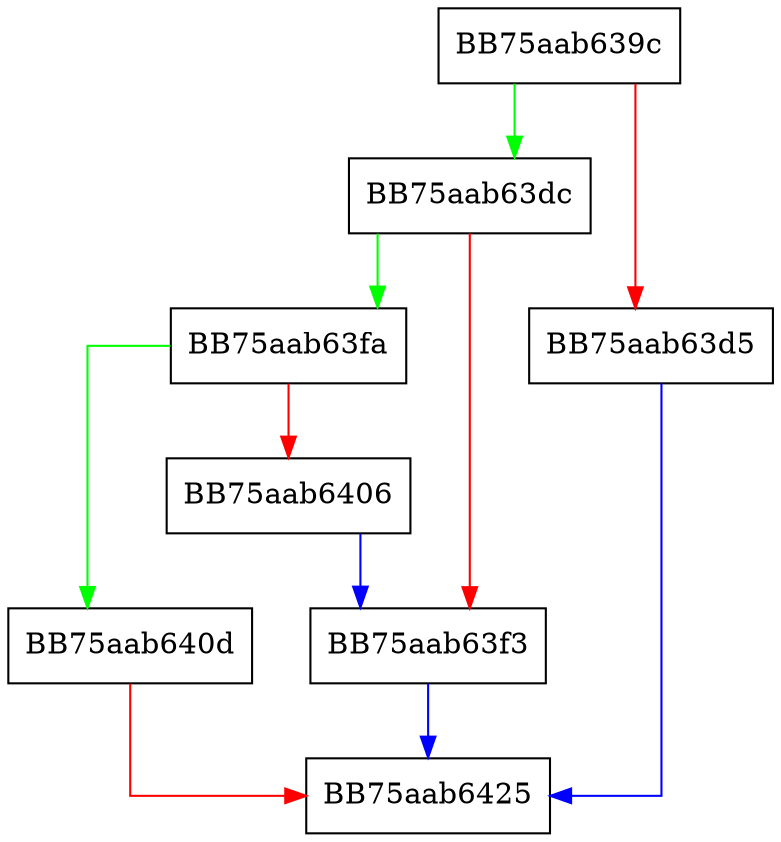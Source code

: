 digraph add_hosts_threat {
  node [shape="box"];
  graph [splines=ortho];
  BB75aab639c -> BB75aab63dc [color="green"];
  BB75aab639c -> BB75aab63d5 [color="red"];
  BB75aab63d5 -> BB75aab6425 [color="blue"];
  BB75aab63dc -> BB75aab63fa [color="green"];
  BB75aab63dc -> BB75aab63f3 [color="red"];
  BB75aab63f3 -> BB75aab6425 [color="blue"];
  BB75aab63fa -> BB75aab640d [color="green"];
  BB75aab63fa -> BB75aab6406 [color="red"];
  BB75aab6406 -> BB75aab63f3 [color="blue"];
  BB75aab640d -> BB75aab6425 [color="red"];
}